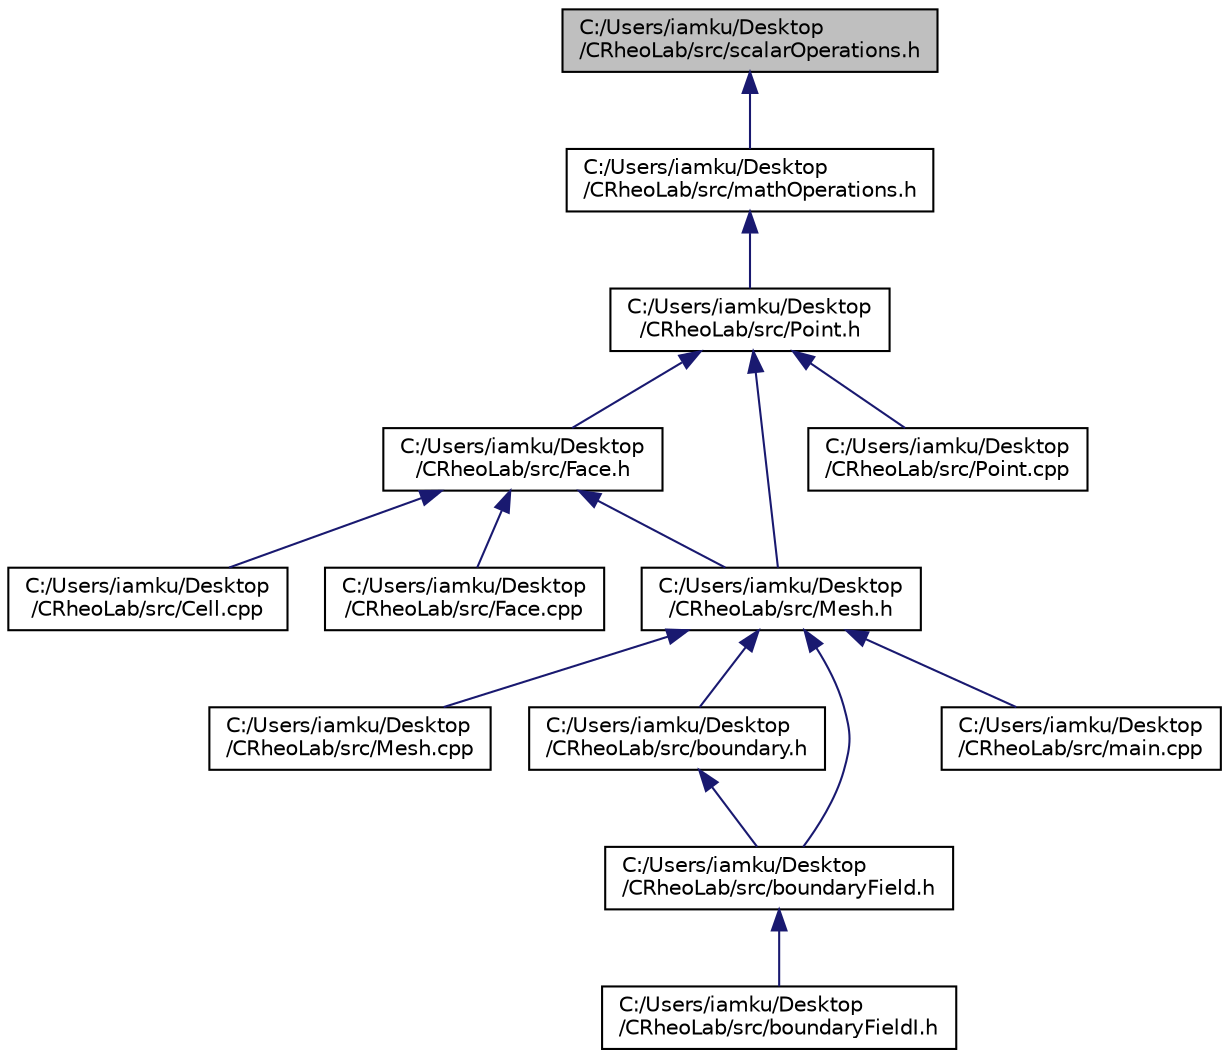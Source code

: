 digraph "C:/Users/iamku/Desktop/CRheoLab/src/scalarOperations.h"
{
 // LATEX_PDF_SIZE
  edge [fontname="Helvetica",fontsize="10",labelfontname="Helvetica",labelfontsize="10"];
  node [fontname="Helvetica",fontsize="10",shape=record];
  Node1 [label="C:/Users/iamku/Desktop\l/CRheoLab/src/scalarOperations.h",height=0.2,width=0.4,color="black", fillcolor="grey75", style="filled", fontcolor="black",tooltip=" "];
  Node1 -> Node2 [dir="back",color="midnightblue",fontsize="10",style="solid",fontname="Helvetica"];
  Node2 [label="C:/Users/iamku/Desktop\l/CRheoLab/src/mathOperations.h",height=0.2,width=0.4,color="black", fillcolor="white", style="filled",URL="$mathOperations_8h.html",tooltip=" "];
  Node2 -> Node3 [dir="back",color="midnightblue",fontsize="10",style="solid",fontname="Helvetica"];
  Node3 [label="C:/Users/iamku/Desktop\l/CRheoLab/src/Point.h",height=0.2,width=0.4,color="black", fillcolor="white", style="filled",URL="$Point_8h.html",tooltip=" "];
  Node3 -> Node4 [dir="back",color="midnightblue",fontsize="10",style="solid",fontname="Helvetica"];
  Node4 [label="C:/Users/iamku/Desktop\l/CRheoLab/src/Face.h",height=0.2,width=0.4,color="black", fillcolor="white", style="filled",URL="$Face_8h.html",tooltip=" "];
  Node4 -> Node5 [dir="back",color="midnightblue",fontsize="10",style="solid",fontname="Helvetica"];
  Node5 [label="C:/Users/iamku/Desktop\l/CRheoLab/src/Cell.cpp",height=0.2,width=0.4,color="black", fillcolor="white", style="filled",URL="$Cell_8cpp.html",tooltip=" "];
  Node4 -> Node6 [dir="back",color="midnightblue",fontsize="10",style="solid",fontname="Helvetica"];
  Node6 [label="C:/Users/iamku/Desktop\l/CRheoLab/src/Face.cpp",height=0.2,width=0.4,color="black", fillcolor="white", style="filled",URL="$Face_8cpp.html",tooltip=" "];
  Node4 -> Node7 [dir="back",color="midnightblue",fontsize="10",style="solid",fontname="Helvetica"];
  Node7 [label="C:/Users/iamku/Desktop\l/CRheoLab/src/Mesh.h",height=0.2,width=0.4,color="black", fillcolor="white", style="filled",URL="$Mesh_8h.html",tooltip=" "];
  Node7 -> Node8 [dir="back",color="midnightblue",fontsize="10",style="solid",fontname="Helvetica"];
  Node8 [label="C:/Users/iamku/Desktop\l/CRheoLab/src/Mesh.cpp",height=0.2,width=0.4,color="black", fillcolor="white", style="filled",URL="$Mesh_8cpp.html",tooltip=" "];
  Node7 -> Node9 [dir="back",color="midnightblue",fontsize="10",style="solid",fontname="Helvetica"];
  Node9 [label="C:/Users/iamku/Desktop\l/CRheoLab/src/boundary.h",height=0.2,width=0.4,color="black", fillcolor="white", style="filled",URL="$boundary_8h.html",tooltip=" "];
  Node9 -> Node10 [dir="back",color="midnightblue",fontsize="10",style="solid",fontname="Helvetica"];
  Node10 [label="C:/Users/iamku/Desktop\l/CRheoLab/src/boundaryField.h",height=0.2,width=0.4,color="black", fillcolor="white", style="filled",URL="$boundaryField_8h.html",tooltip=" "];
  Node10 -> Node11 [dir="back",color="midnightblue",fontsize="10",style="solid",fontname="Helvetica"];
  Node11 [label="C:/Users/iamku/Desktop\l/CRheoLab/src/boundaryFieldI.h",height=0.2,width=0.4,color="black", fillcolor="white", style="filled",URL="$boundaryFieldI_8h.html",tooltip=" "];
  Node7 -> Node10 [dir="back",color="midnightblue",fontsize="10",style="solid",fontname="Helvetica"];
  Node7 -> Node12 [dir="back",color="midnightblue",fontsize="10",style="solid",fontname="Helvetica"];
  Node12 [label="C:/Users/iamku/Desktop\l/CRheoLab/src/main.cpp",height=0.2,width=0.4,color="black", fillcolor="white", style="filled",URL="$main_8cpp.html",tooltip=" "];
  Node3 -> Node7 [dir="back",color="midnightblue",fontsize="10",style="solid",fontname="Helvetica"];
  Node3 -> Node13 [dir="back",color="midnightblue",fontsize="10",style="solid",fontname="Helvetica"];
  Node13 [label="C:/Users/iamku/Desktop\l/CRheoLab/src/Point.cpp",height=0.2,width=0.4,color="black", fillcolor="white", style="filled",URL="$Point_8cpp.html",tooltip=" "];
}

